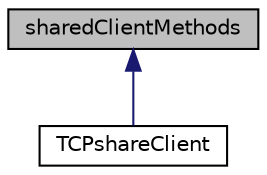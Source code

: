 digraph "sharedClientMethods"
{
  edge [fontname="Helvetica",fontsize="10",labelfontname="Helvetica",labelfontsize="10"];
  node [fontname="Helvetica",fontsize="10",shape=record];
  Node1 [label="sharedClientMethods",height=0.2,width=0.4,color="black", fillcolor="grey75", style="filled", fontcolor="black"];
  Node1 -> Node2 [dir="back",color="midnightblue",fontsize="10",style="solid",fontname="Helvetica"];
  Node2 [label="TCPshareClient",height=0.2,width=0.4,color="black", fillcolor="white", style="filled",URL="$classTCPshareClient.html",tooltip="Końcowa implementacja klienta. "];
}
